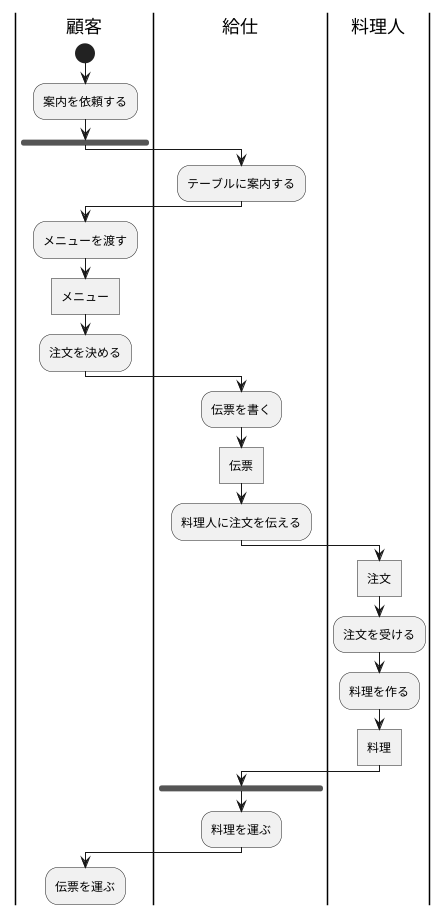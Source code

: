 @startuml
|顧客|
start
:案内を依頼する;
fork 
|給仕|
:テーブルに案内する;
|顧客|
:メニューを渡す;
:メニュー]
:注文を決める;
|給仕|
:伝票を書く;
:伝票]
:料理人に注文を伝える;
|料理人|
:注文]
:注文を受ける;
:料理を作る;
:料理]
|給仕|
end fork
:料理を運ぶ;
|顧客|
:伝票を運ぶ;
@enduml






@startuml
|顧客|
start
:案内を依頼する;
|給仕|
:テーブルに案内する;
fork 
|顧客|
:メニューを渡す;
:メニュー]
:注文を決める;
|給仕|
fork again
:伝票を書く;
end fork
:伝票]
:料理人に注文を伝える;
|料理人|
:注文]
:注文を受ける;
:料理を作る;
:料理]
|給仕|

:料理を運ぶ;
|顧客|
:伝票を渡す;
:料理を食べる;
:代金を払う;
|給仕|
stop
@enduml






